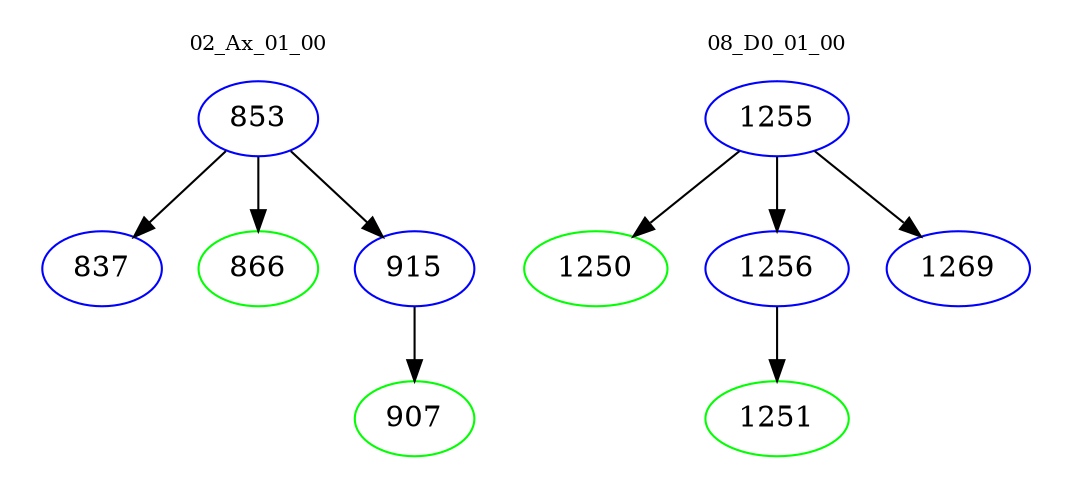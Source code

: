 digraph{
subgraph cluster_0 {
color = white
label = "02_Ax_01_00";
fontsize=10;
T0_853 [label="853", color="blue"]
T0_853 -> T0_837 [color="black"]
T0_837 [label="837", color="blue"]
T0_853 -> T0_866 [color="black"]
T0_866 [label="866", color="green"]
T0_853 -> T0_915 [color="black"]
T0_915 [label="915", color="blue"]
T0_915 -> T0_907 [color="black"]
T0_907 [label="907", color="green"]
}
subgraph cluster_1 {
color = white
label = "08_D0_01_00";
fontsize=10;
T1_1255 [label="1255", color="blue"]
T1_1255 -> T1_1250 [color="black"]
T1_1250 [label="1250", color="green"]
T1_1255 -> T1_1256 [color="black"]
T1_1256 [label="1256", color="blue"]
T1_1256 -> T1_1251 [color="black"]
T1_1251 [label="1251", color="green"]
T1_1255 -> T1_1269 [color="black"]
T1_1269 [label="1269", color="blue"]
}
}
